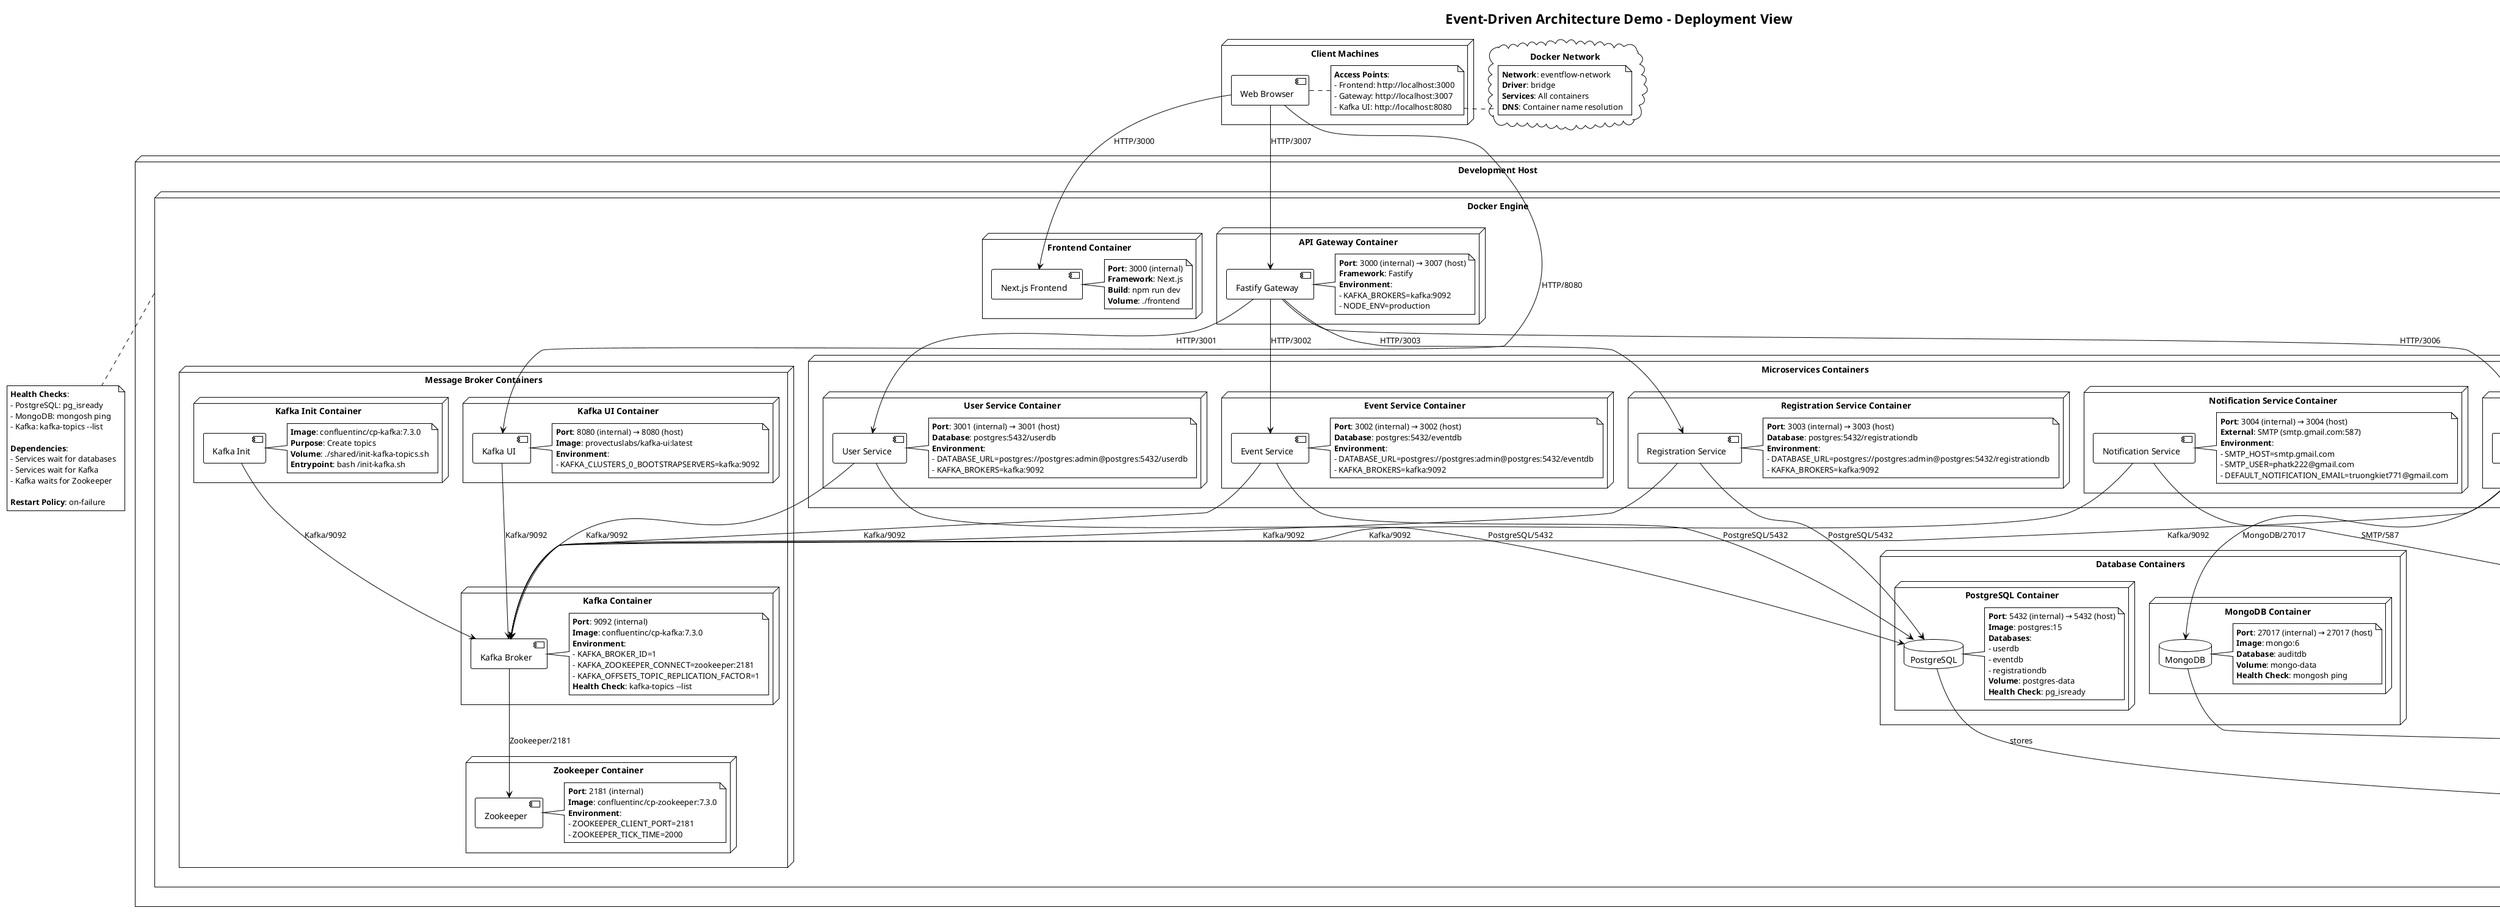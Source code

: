 @startuml EDA-Demo Deployment View
!theme plain
title Event-Driven Architecture Demo - Deployment View

node "Development Host" {
  
  node "Docker Engine" {
    
    node "Frontend Container" {
      [Next.js Frontend] as FE
      note right of FE
        **Port**: 3000 (internal)
        **Framework**: Next.js
        **Build**: npm run dev
        **Volume**: ./frontend
      end note
    }
    
    node "API Gateway Container" {
      [Fastify Gateway] as GW
      note right of GW
        **Port**: 3000 (internal) → 3007 (host)
        **Framework**: Fastify
        **Environment**: 
        - KAFKA_BROKERS=kafka:9092
        - NODE_ENV=production
      end note
    }
    
    node "Microservices Containers" {
      
      node "User Service Container" {
        [User Service] as US
        note right of US
          **Port**: 3001 (internal) → 3001 (host)
          **Database**: postgres:5432/userdb
          **Environment**:
          - DATABASE_URL=postgres://postgres:admin@postgres:5432/userdb
          - KAFKA_BROKERS=kafka:9092
        end note
      }
      
      node "Event Service Container" {
        [Event Service] as ES
        note right of ES
          **Port**: 3002 (internal) → 3002 (host)
          **Database**: postgres:5432/eventdb
          **Environment**:
          - DATABASE_URL=postgres://postgres:admin@postgres:5432/eventdb
          - KAFKA_BROKERS=kafka:9092
        end note
      }
      
      node "Registration Service Container" {
        [Registration Service] as RS
        note right of RS
          **Port**: 3003 (internal) → 3003 (host)
          **Database**: postgres:5432/registrationdb
          **Environment**:
          - DATABASE_URL=postgres://postgres:admin@postgres:5432/registrationdb
          - KAFKA_BROKERS=kafka:9092
        end note
      }
      
      node "Notification Service Container" {
        [Notification Service] as NS
        note right of NS
          **Port**: 3004 (internal) → 3004 (host)
          **External**: SMTP (smtp.gmail.com:587)
          **Environment**:
          - SMTP_HOST=smtp.gmail.com
          - SMTP_USER=phatk222@gmail.com
          - DEFAULT_NOTIFICATION_EMAIL=truongkiet771@gmail.com
        end note
      }
      
      node "Auditlog Service Container" {
        [Auditlog Service] as AS
        note right of AS
          **Port**: 3006 (internal) → 3006 (host)
          **Database**: mongo:27017/auditdb
          **Environment**:
          - MONGO_URL=mongodb://mongo:27017/auditdb
          - KAFKA_BROKERS=kafka:9092
        end note
      }
    }
    
    node "Database Containers" {
      
      node "PostgreSQL Container" {
        database "PostgreSQL" as PG
        note right of PG
          **Port**: 5432 (internal) → 5432 (host)
          **Image**: postgres:15
          **Databases**:
          - userdb
          - eventdb
          - registrationdb
          **Volume**: postgres-data
          **Health Check**: pg_isready
        end note
      }
      
      node "MongoDB Container" {
        database "MongoDB" as MG
        note right of MG
          **Port**: 27017 (internal) → 27017 (host)
          **Image**: mongo:6
          **Database**: auditdb
          **Volume**: mongo-data
          **Health Check**: mongosh ping
        end note
      }
    }
    
    node "Message Broker Containers" {
      
      node "Zookeeper Container" {
        [Zookeeper] as ZK
        note right of ZK
          **Port**: 2181 (internal)
          **Image**: confluentinc/cp-zookeeper:7.3.0
          **Environment**:
          - ZOOKEEPER_CLIENT_PORT=2181
          - ZOOKEEPER_TICK_TIME=2000
        end note
      }
      
      node "Kafka Container" {
        [Kafka Broker] as KB
        note right of KB
          **Port**: 9092 (internal)
          **Image**: confluentinc/cp-kafka:7.3.0
          **Environment**:
          - KAFKA_BROKER_ID=1
          - KAFKA_ZOOKEEPER_CONNECT=zookeeper:2181
          - KAFKA_OFFSETS_TOPIC_REPLICATION_FACTOR=1
          **Health Check**: kafka-topics --list
        end note
      }
      
      node "Kafka UI Container" {
        [Kafka UI] as KUI
        note right of KUI
          **Port**: 8080 (internal) → 8080 (host)
          **Image**: provectuslabs/kafka-ui:latest
          **Environment**:
          - KAFKA_CLUSTERS_0_BOOTSTRAPSERVERS=kafka:9092
        end note
      }
      
      node "Kafka Init Container" {
        [Kafka Init] as KI
        note right of KI
          **Image**: confluentinc/cp-kafka:7.3.0
          **Purpose**: Create topics
          **Volume**: ./shared/init-kafka-topics.sh
          **Entrypoint**: bash /init-kafka.sh
        end note
      }
    }
  }
}

node "External Services" {
  [SMTP Server] as SMTP
  note right of SMTP
    **Service**: smtp.gmail.com
    **Port**: 587 (TLS)
    **Protocol**: SMTP
    **Authentication**: OAuth2
  end note
}

node "Client Machines" {
  [Web Browser] as WB
  note right of WB
    **Access Points**:
    - Frontend: http://localhost:3000
    - Gateway: http://localhost:3007
    - Kafka UI: http://localhost:8080
  end note
}

' Network connections
WB --> FE : HTTP/3000
WB --> GW : HTTP/3007
WB --> KUI : HTTP/8080

GW --> US : HTTP/3001
GW --> ES : HTTP/3002
GW --> RS : HTTP/3003
GW --> AS : HTTP/3006

US --> PG : PostgreSQL/5432
ES --> PG : PostgreSQL/5432
RS --> PG : PostgreSQL/5432
AS --> MG : MongoDB/27017

US --> KB : Kafka/9092
ES --> KB : Kafka/9092
RS --> KB : Kafka/9092
NS --> KB : Kafka/9092
AS --> KB : Kafka/9092

KB --> ZK : Zookeeper/2181
KUI --> KB : Kafka/9092
KI --> KB : Kafka/9092

NS --> SMTP : SMTP/587

' Network
cloud "Docker Network" {
  note right
    **Network**: eventflow-network
    **Driver**: bridge
    **Services**: All containers
    **DNS**: Container name resolution
  end note
}

' Volumes
database "Docker Volumes" {
  [postgres-data] as PGV
  [mongo-data] as MGV
  note right
    **Persistent Storage**:
    - postgres-data: PostgreSQL data
    - mongo-data: MongoDB data
    - Shared volumes: ./shared
  end note
}

PG --> PGV : stores
MG --> MGV : stores

' Health checks and dependencies
note bottom of "Docker Engine"
  **Health Checks**:
  - PostgreSQL: pg_isready
  - MongoDB: mongosh ping
  - Kafka: kafka-topics --list
  
  **Dependencies**:
  - Services wait for databases
  - Services wait for Kafka
  - Kafka waits for Zookeeper
  
  **Restart Policy**: on-failure
end note

@enduml

